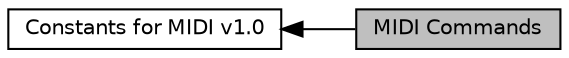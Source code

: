 digraph "MIDI Commands"
{
  edge [fontname="Helvetica",fontsize="10",labelfontname="Helvetica",labelfontsize="10"];
  node [fontname="Helvetica",fontsize="10",shape=record];
  rankdir=LR;
  Node0 [label="MIDI Commands",height=0.2,width=0.4,color="black", fillcolor="grey75", style="filled", fontcolor="black"];
  Node1 [label="Constants for MIDI v1.0",height=0.2,width=0.4,color="black", fillcolor="white", style="filled",URL="$group___m_i_d_i___interface.html"];
  Node1->Node0 [shape=plaintext, dir="back", style="solid"];
}
